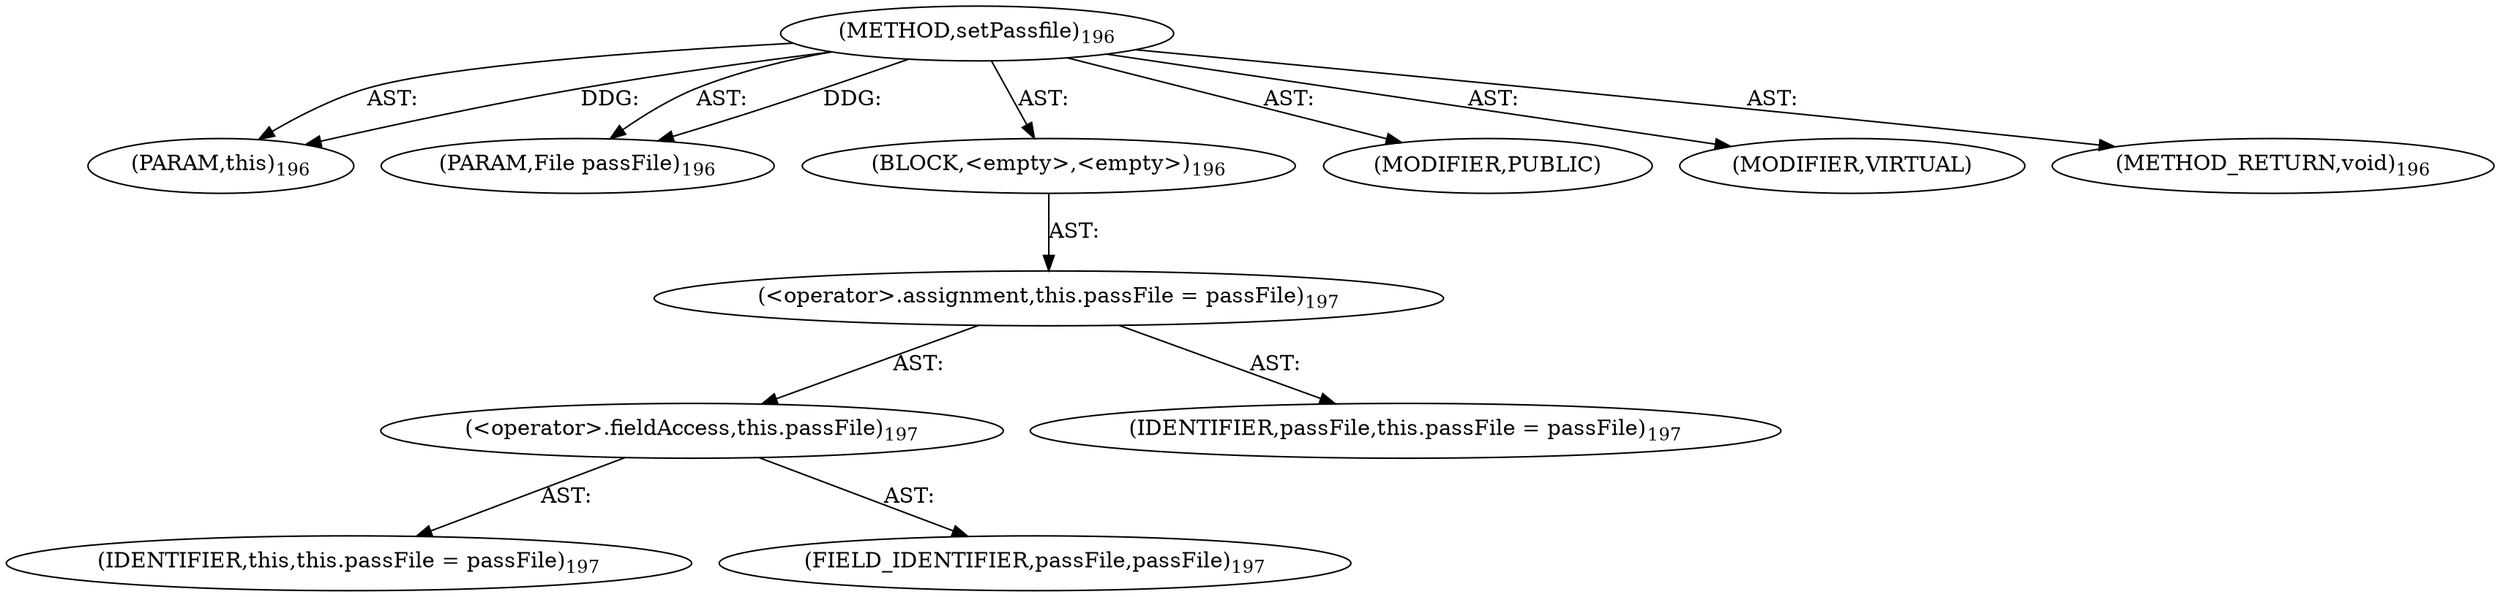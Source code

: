 digraph "setPassfile" {  
"111669149700" [label = <(METHOD,setPassfile)<SUB>196</SUB>> ]
"115964116994" [label = <(PARAM,this)<SUB>196</SUB>> ]
"115964117000" [label = <(PARAM,File passFile)<SUB>196</SUB>> ]
"25769803798" [label = <(BLOCK,&lt;empty&gt;,&lt;empty&gt;)<SUB>196</SUB>> ]
"30064771180" [label = <(&lt;operator&gt;.assignment,this.passFile = passFile)<SUB>197</SUB>> ]
"30064771181" [label = <(&lt;operator&gt;.fieldAccess,this.passFile)<SUB>197</SUB>> ]
"68719476742" [label = <(IDENTIFIER,this,this.passFile = passFile)<SUB>197</SUB>> ]
"55834574873" [label = <(FIELD_IDENTIFIER,passFile,passFile)<SUB>197</SUB>> ]
"68719476820" [label = <(IDENTIFIER,passFile,this.passFile = passFile)<SUB>197</SUB>> ]
"133143986188" [label = <(MODIFIER,PUBLIC)> ]
"133143986189" [label = <(MODIFIER,VIRTUAL)> ]
"128849018884" [label = <(METHOD_RETURN,void)<SUB>196</SUB>> ]
  "111669149700" -> "115964116994"  [ label = "AST: "] 
  "111669149700" -> "115964117000"  [ label = "AST: "] 
  "111669149700" -> "25769803798"  [ label = "AST: "] 
  "111669149700" -> "133143986188"  [ label = "AST: "] 
  "111669149700" -> "133143986189"  [ label = "AST: "] 
  "111669149700" -> "128849018884"  [ label = "AST: "] 
  "25769803798" -> "30064771180"  [ label = "AST: "] 
  "30064771180" -> "30064771181"  [ label = "AST: "] 
  "30064771180" -> "68719476820"  [ label = "AST: "] 
  "30064771181" -> "68719476742"  [ label = "AST: "] 
  "30064771181" -> "55834574873"  [ label = "AST: "] 
  "111669149700" -> "115964116994"  [ label = "DDG: "] 
  "111669149700" -> "115964117000"  [ label = "DDG: "] 
}
